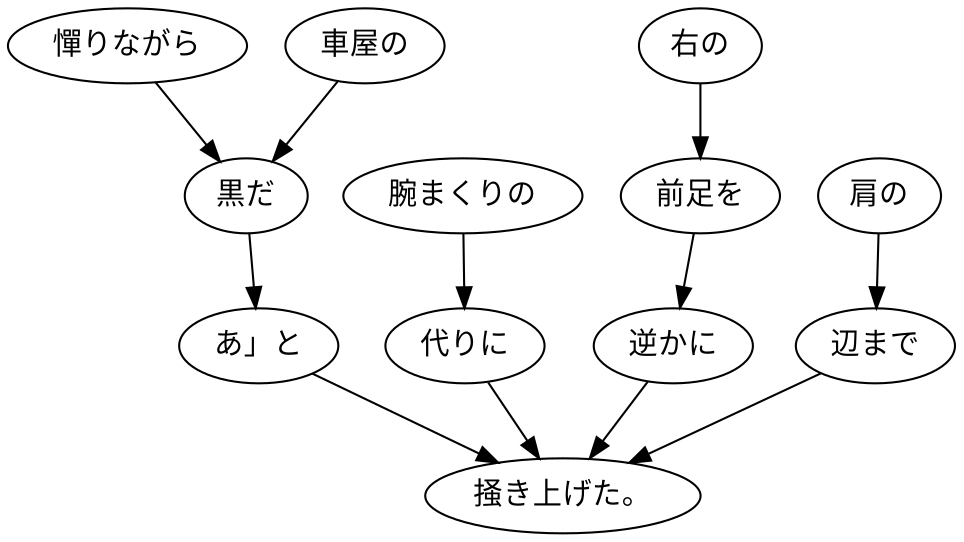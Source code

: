 digraph graph742 {
	node0 [label="憚りながら"];
	node1 [label="車屋の"];
	node2 [label="黒だ"];
	node3 [label="あ」と"];
	node4 [label="腕まくりの"];
	node5 [label="代りに"];
	node6 [label="右の"];
	node7 [label="前足を"];
	node8 [label="逆かに"];
	node9 [label="肩の"];
	node10 [label="辺まで"];
	node11 [label="掻き上げた。"];
	node0 -> node2;
	node1 -> node2;
	node2 -> node3;
	node3 -> node11;
	node4 -> node5;
	node5 -> node11;
	node6 -> node7;
	node7 -> node8;
	node8 -> node11;
	node9 -> node10;
	node10 -> node11;
}
